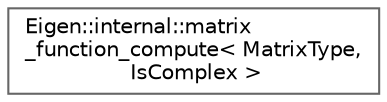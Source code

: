 digraph "类继承关系图"
{
 // LATEX_PDF_SIZE
  bgcolor="transparent";
  edge [fontname=Helvetica,fontsize=10,labelfontname=Helvetica,labelfontsize=10];
  node [fontname=Helvetica,fontsize=10,shape=box,height=0.2,width=0.4];
  rankdir="LR";
  Node0 [id="Node000000",label="Eigen::internal::matrix\l_function_compute\< MatrixType,\l IsComplex \>",height=0.2,width=0.4,color="grey40", fillcolor="white", style="filled",URL="$struct_eigen_1_1internal_1_1matrix__function__compute.html",tooltip="Class for computing matrix functions."];
}
